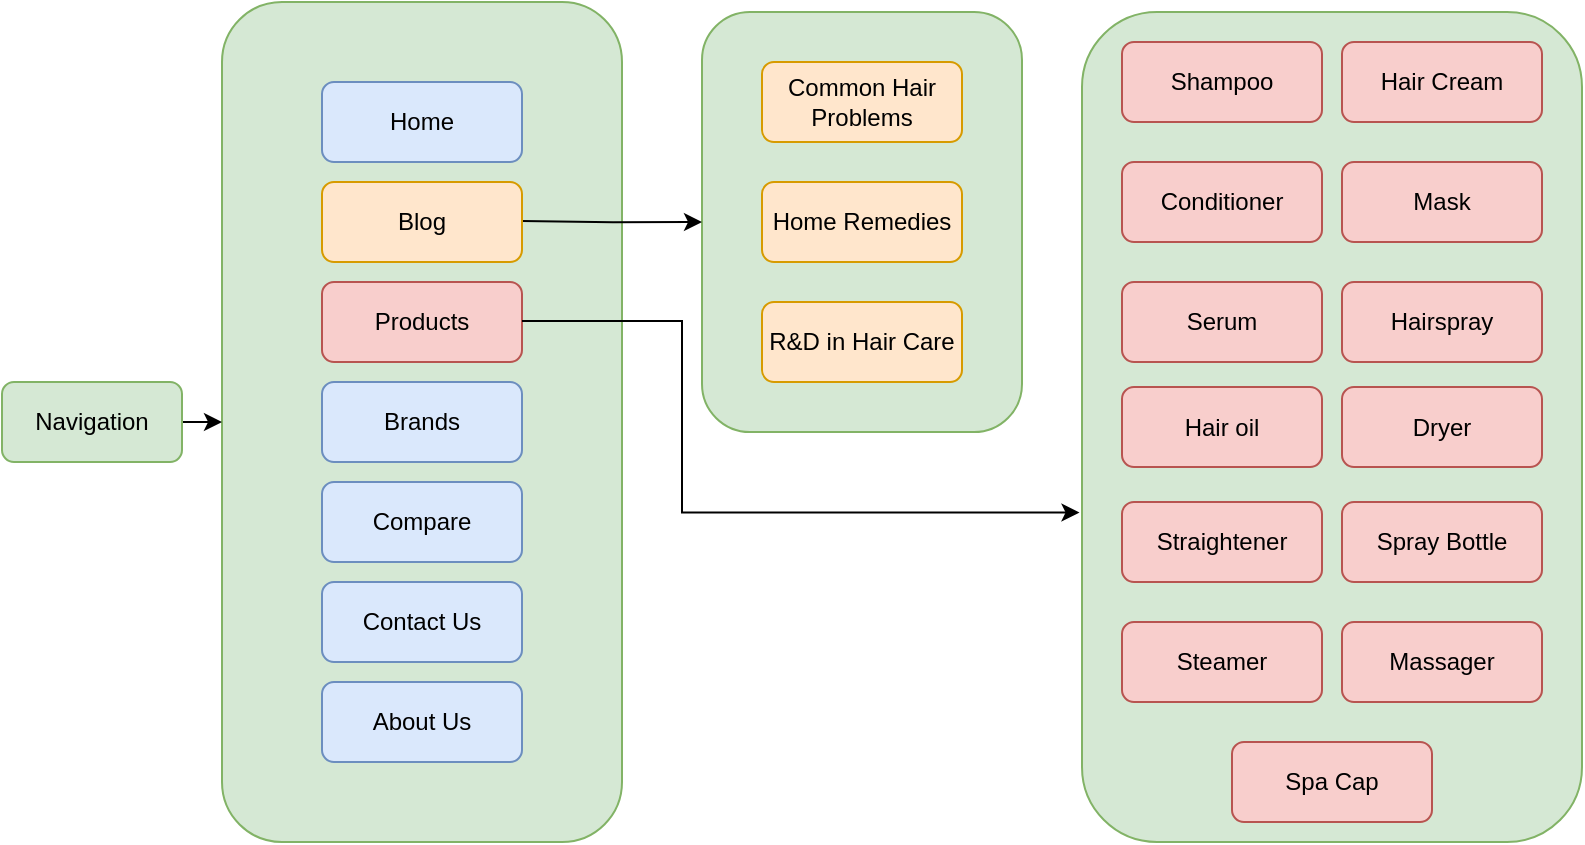 <mxfile version="22.0.8" type="device">
  <diagram name="Page-1" id="sAOJ5SrDfzlhlrvFXXsP">
    <mxGraphModel dx="955" dy="482" grid="1" gridSize="10" guides="1" tooltips="1" connect="1" arrows="1" fold="1" page="1" pageScale="1" pageWidth="850" pageHeight="1100" math="0" shadow="0">
      <root>
        <mxCell id="0" />
        <mxCell id="1" parent="0" />
        <mxCell id="r9LU1n8cO8k18PTNaj-M-6" value="" style="rounded=1;whiteSpace=wrap;html=1;fillColor=#d5e8d4;strokeColor=#82b366;" vertex="1" parent="1">
          <mxGeometry x="400" y="135" width="160" height="210" as="geometry" />
        </mxCell>
        <mxCell id="nBLHbdXHp7UiOyoCYOLu-33" value="" style="rounded=1;whiteSpace=wrap;html=1;fillColor=#d5e8d4;strokeColor=#82b366;" parent="1" vertex="1">
          <mxGeometry x="160" y="130" width="200" height="420" as="geometry" />
        </mxCell>
        <mxCell id="nBLHbdXHp7UiOyoCYOLu-15" value="&lt;div&gt;Home&lt;/div&gt;" style="rounded=1;whiteSpace=wrap;html=1;fillColor=#dae8fc;strokeColor=#6c8ebf;" parent="1" vertex="1">
          <mxGeometry x="210" y="170" width="100" height="40" as="geometry" />
        </mxCell>
        <mxCell id="nBLHbdXHp7UiOyoCYOLu-17" value="Common Hair Problems" style="rounded=1;whiteSpace=wrap;html=1;fillColor=#ffe6cc;strokeColor=#d79b00;" parent="1" vertex="1">
          <mxGeometry x="430" y="160" width="100" height="40" as="geometry" />
        </mxCell>
        <mxCell id="nBLHbdXHp7UiOyoCYOLu-23" value="Products" style="rounded=1;whiteSpace=wrap;html=1;fillColor=#f8cecc;strokeColor=#b85450;" parent="1" vertex="1">
          <mxGeometry x="210" y="270" width="100" height="40" as="geometry" />
        </mxCell>
        <mxCell id="nBLHbdXHp7UiOyoCYOLu-26" value="Compare" style="rounded=1;whiteSpace=wrap;html=1;fillColor=#dae8fc;strokeColor=#6c8ebf;" parent="1" vertex="1">
          <mxGeometry x="210" y="370" width="100" height="40" as="geometry" />
        </mxCell>
        <mxCell id="nBLHbdXHp7UiOyoCYOLu-28" value="&lt;div&gt;Contact Us&lt;/div&gt;" style="rounded=1;whiteSpace=wrap;html=1;fillColor=#dae8fc;strokeColor=#6c8ebf;" parent="1" vertex="1">
          <mxGeometry x="210" y="420" width="100" height="40" as="geometry" />
        </mxCell>
        <mxCell id="nBLHbdXHp7UiOyoCYOLu-29" value="About Us" style="rounded=1;whiteSpace=wrap;html=1;fillColor=#dae8fc;strokeColor=#6c8ebf;" parent="1" vertex="1">
          <mxGeometry x="210" y="470" width="100" height="40" as="geometry" />
        </mxCell>
        <mxCell id="nBLHbdXHp7UiOyoCYOLu-36" style="edgeStyle=orthogonalEdgeStyle;rounded=0;orthogonalLoop=1;jettySize=auto;html=1;exitX=1;exitY=0.5;exitDx=0;exitDy=0;entryX=0;entryY=0.5;entryDx=0;entryDy=0;" parent="1" source="nBLHbdXHp7UiOyoCYOLu-30" target="nBLHbdXHp7UiOyoCYOLu-33" edge="1">
          <mxGeometry relative="1" as="geometry" />
        </mxCell>
        <mxCell id="nBLHbdXHp7UiOyoCYOLu-30" value="Navigation" style="rounded=1;whiteSpace=wrap;html=1;fillColor=#d5e8d4;strokeColor=#82b366;" parent="1" vertex="1">
          <mxGeometry x="50" y="320" width="90" height="40" as="geometry" />
        </mxCell>
        <mxCell id="r9LU1n8cO8k18PTNaj-M-1" value="Brands" style="rounded=1;whiteSpace=wrap;html=1;fillColor=#dae8fc;strokeColor=#6c8ebf;" vertex="1" parent="1">
          <mxGeometry x="210" y="320" width="100" height="40" as="geometry" />
        </mxCell>
        <mxCell id="r9LU1n8cO8k18PTNaj-M-2" style="edgeStyle=orthogonalEdgeStyle;rounded=0;orthogonalLoop=1;jettySize=auto;html=1;exitX=1;exitY=0.5;exitDx=0;exitDy=0;" edge="1" parent="1" target="r9LU1n8cO8k18PTNaj-M-6">
          <mxGeometry relative="1" as="geometry">
            <mxPoint x="310" y="239.55" as="sourcePoint" />
            <mxPoint x="390" y="239.55" as="targetPoint" />
          </mxGeometry>
        </mxCell>
        <mxCell id="r9LU1n8cO8k18PTNaj-M-3" value="Blog" style="rounded=1;whiteSpace=wrap;html=1;fillColor=#ffe6cc;strokeColor=#d79b00;" vertex="1" parent="1">
          <mxGeometry x="210" y="220" width="100" height="40" as="geometry" />
        </mxCell>
        <mxCell id="r9LU1n8cO8k18PTNaj-M-4" value="R&amp;amp;D in Hair Care" style="rounded=1;whiteSpace=wrap;html=1;fillColor=#ffe6cc;strokeColor=#d79b00;" vertex="1" parent="1">
          <mxGeometry x="430" y="280" width="100" height="40" as="geometry" />
        </mxCell>
        <mxCell id="r9LU1n8cO8k18PTNaj-M-5" value="Home Remedies" style="rounded=1;whiteSpace=wrap;html=1;fillColor=#ffe6cc;strokeColor=#d79b00;" vertex="1" parent="1">
          <mxGeometry x="430" y="220" width="100" height="40" as="geometry" />
        </mxCell>
        <mxCell id="r9LU1n8cO8k18PTNaj-M-7" value="" style="rounded=1;whiteSpace=wrap;html=1;fillColor=#d5e8d4;strokeColor=#82b366;" vertex="1" parent="1">
          <mxGeometry x="590" y="135" width="250" height="415" as="geometry" />
        </mxCell>
        <mxCell id="r9LU1n8cO8k18PTNaj-M-8" value="Hair Cream" style="rounded=1;whiteSpace=wrap;html=1;fillColor=#f8cecc;strokeColor=#b85450;" vertex="1" parent="1">
          <mxGeometry x="720" y="150" width="100" height="40" as="geometry" />
        </mxCell>
        <mxCell id="r9LU1n8cO8k18PTNaj-M-9" value="&lt;div&gt;Shampoo&lt;/div&gt;" style="rounded=1;whiteSpace=wrap;html=1;fillColor=#f8cecc;strokeColor=#b85450;" vertex="1" parent="1">
          <mxGeometry x="610" y="150" width="100" height="40" as="geometry" />
        </mxCell>
        <mxCell id="r9LU1n8cO8k18PTNaj-M-10" value="Mask" style="rounded=1;whiteSpace=wrap;html=1;fillColor=#f8cecc;strokeColor=#b85450;" vertex="1" parent="1">
          <mxGeometry x="720" y="210" width="100" height="40" as="geometry" />
        </mxCell>
        <mxCell id="r9LU1n8cO8k18PTNaj-M-11" value="Conditioner" style="rounded=1;whiteSpace=wrap;html=1;fillColor=#f8cecc;strokeColor=#b85450;" vertex="1" parent="1">
          <mxGeometry x="610" y="210" width="100" height="40" as="geometry" />
        </mxCell>
        <mxCell id="r9LU1n8cO8k18PTNaj-M-12" value="Serum" style="rounded=1;whiteSpace=wrap;html=1;fillColor=#f8cecc;strokeColor=#b85450;" vertex="1" parent="1">
          <mxGeometry x="610" y="270" width="100" height="40" as="geometry" />
        </mxCell>
        <mxCell id="r9LU1n8cO8k18PTNaj-M-13" value="&lt;div&gt;Hairspray&lt;/div&gt;" style="rounded=1;whiteSpace=wrap;html=1;fillColor=#f8cecc;strokeColor=#b85450;" vertex="1" parent="1">
          <mxGeometry x="720" y="270" width="100" height="40" as="geometry" />
        </mxCell>
        <mxCell id="r9LU1n8cO8k18PTNaj-M-15" value="Hair oil" style="rounded=1;whiteSpace=wrap;html=1;fillColor=#f8cecc;strokeColor=#b85450;" vertex="1" parent="1">
          <mxGeometry x="610" y="322.5" width="100" height="40" as="geometry" />
        </mxCell>
        <mxCell id="r9LU1n8cO8k18PTNaj-M-18" value="Dryer" style="rounded=1;whiteSpace=wrap;html=1;fillColor=#f8cecc;strokeColor=#b85450;" vertex="1" parent="1">
          <mxGeometry x="720" y="322.5" width="100" height="40" as="geometry" />
        </mxCell>
        <mxCell id="r9LU1n8cO8k18PTNaj-M-19" value="Straightener" style="rounded=1;whiteSpace=wrap;html=1;fillColor=#f8cecc;strokeColor=#b85450;" vertex="1" parent="1">
          <mxGeometry x="610" y="380" width="100" height="40" as="geometry" />
        </mxCell>
        <mxCell id="r9LU1n8cO8k18PTNaj-M-20" value="Massager" style="rounded=1;whiteSpace=wrap;html=1;fillColor=#f8cecc;strokeColor=#b85450;" vertex="1" parent="1">
          <mxGeometry x="720" y="440" width="100" height="40" as="geometry" />
        </mxCell>
        <mxCell id="r9LU1n8cO8k18PTNaj-M-21" value="Spray Bottle" style="rounded=1;whiteSpace=wrap;html=1;fillColor=#f8cecc;strokeColor=#b85450;" vertex="1" parent="1">
          <mxGeometry x="720" y="380" width="100" height="40" as="geometry" />
        </mxCell>
        <mxCell id="r9LU1n8cO8k18PTNaj-M-22" value="Steamer" style="rounded=1;whiteSpace=wrap;html=1;fillColor=#f8cecc;strokeColor=#b85450;" vertex="1" parent="1">
          <mxGeometry x="610" y="440" width="100" height="40" as="geometry" />
        </mxCell>
        <mxCell id="r9LU1n8cO8k18PTNaj-M-24" value="Spa Cap" style="rounded=1;whiteSpace=wrap;html=1;fillColor=#f8cecc;strokeColor=#b85450;" vertex="1" parent="1">
          <mxGeometry x="665" y="500" width="100" height="40" as="geometry" />
        </mxCell>
        <mxCell id="r9LU1n8cO8k18PTNaj-M-26" style="edgeStyle=orthogonalEdgeStyle;rounded=0;orthogonalLoop=1;jettySize=auto;html=1;exitX=1;exitY=0.5;exitDx=0;exitDy=0;entryX=-0.005;entryY=0.603;entryDx=0;entryDy=0;entryPerimeter=0;" edge="1" parent="1" target="r9LU1n8cO8k18PTNaj-M-7">
          <mxGeometry relative="1" as="geometry">
            <mxPoint x="310" y="289.5" as="sourcePoint" />
            <mxPoint x="400" y="289.95" as="targetPoint" />
            <Array as="points">
              <mxPoint x="390" y="290" />
              <mxPoint x="390" y="385" />
            </Array>
          </mxGeometry>
        </mxCell>
      </root>
    </mxGraphModel>
  </diagram>
</mxfile>
